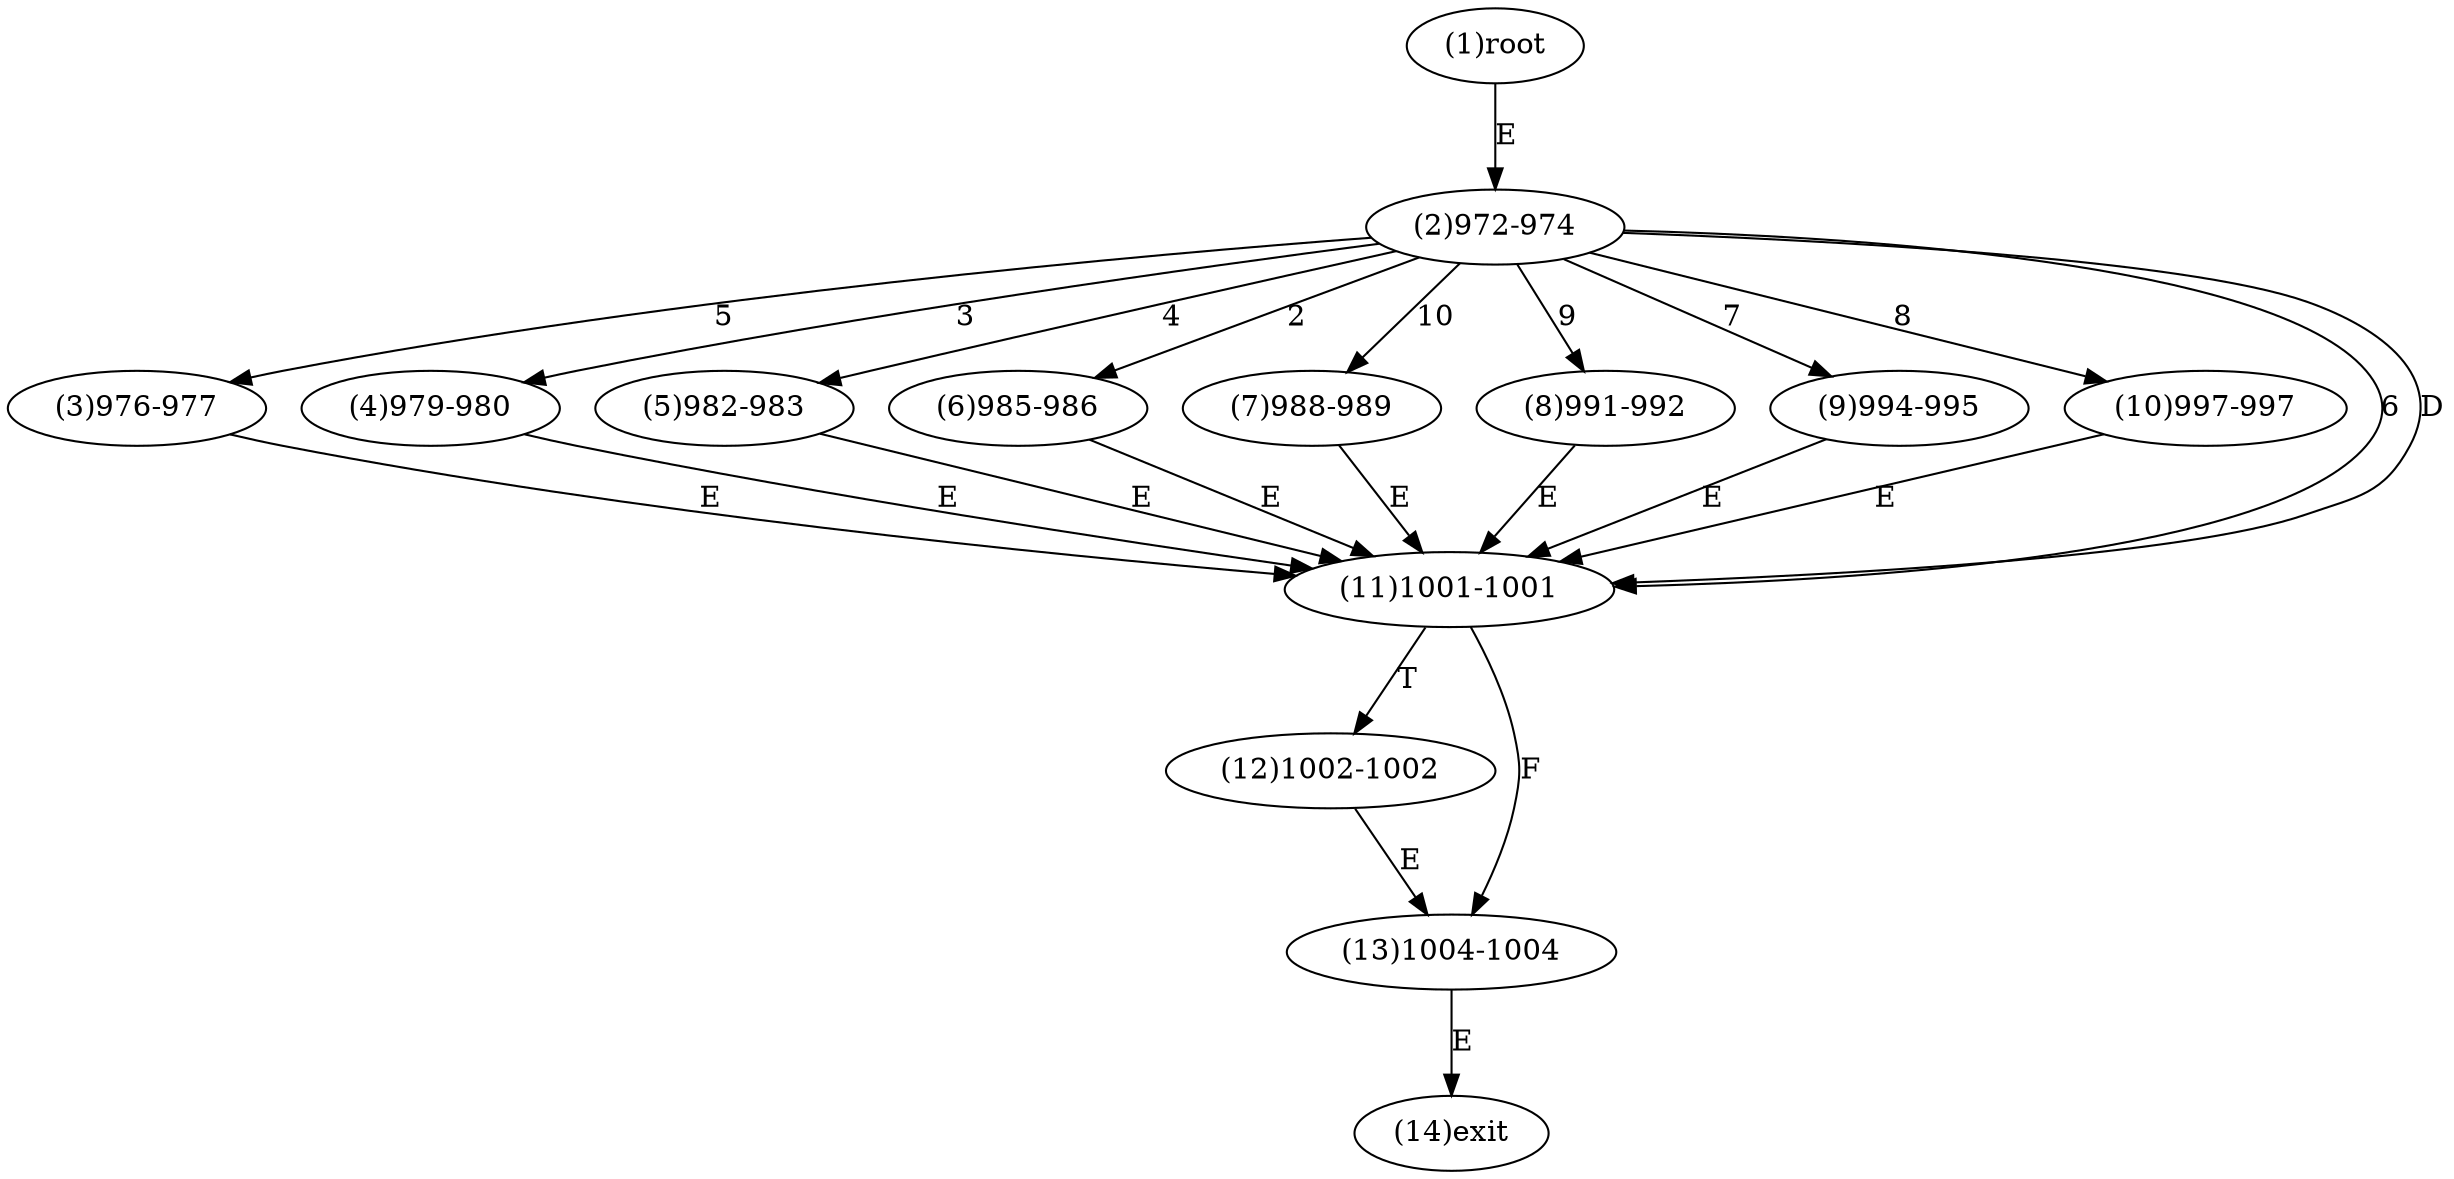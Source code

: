 digraph "" { 
1[ label="(1)root"];
2[ label="(2)972-974"];
3[ label="(3)976-977"];
4[ label="(4)979-980"];
5[ label="(5)982-983"];
6[ label="(6)985-986"];
7[ label="(7)988-989"];
8[ label="(8)991-992"];
9[ label="(9)994-995"];
10[ label="(10)997-997"];
11[ label="(11)1001-1001"];
12[ label="(12)1002-1002"];
13[ label="(13)1004-1004"];
14[ label="(14)exit"];
1->2[ label="E"];
2->6[ label="2"];
2->4[ label="3"];
2->5[ label="4"];
2->3[ label="5"];
2->11[ label="6"];
2->9[ label="7"];
2->10[ label="8"];
2->8[ label="9"];
2->7[ label="10"];
2->11[ label="D"];
3->11[ label="E"];
4->11[ label="E"];
5->11[ label="E"];
6->11[ label="E"];
7->11[ label="E"];
8->11[ label="E"];
9->11[ label="E"];
10->11[ label="E"];
11->13[ label="F"];
11->12[ label="T"];
12->13[ label="E"];
13->14[ label="E"];
}